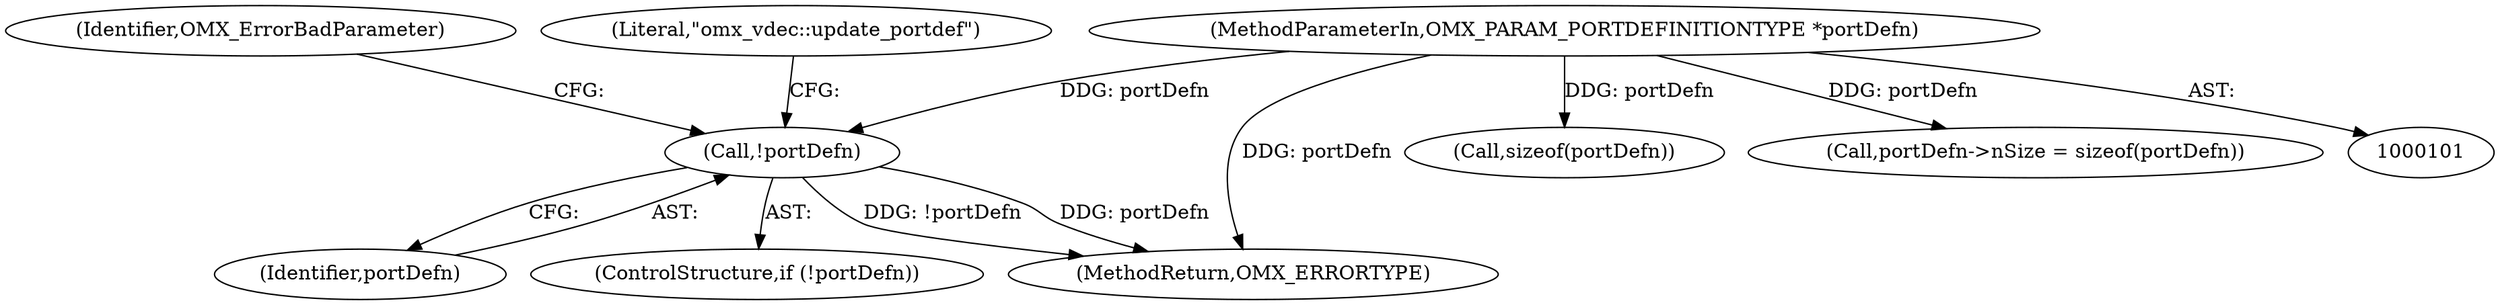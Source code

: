 digraph "0_Android_560ccdb509a7b86186fac0fce1b25bd9a3e6a6e8_3@pointer" {
"1000110" [label="(Call,!portDefn)"];
"1000102" [label="(MethodParameterIn,OMX_PARAM_PORTDEFINITIONTYPE *portDefn)"];
"1000110" [label="(Call,!portDefn)"];
"1000114" [label="(Identifier,OMX_ErrorBadParameter)"];
"1000111" [label="(Identifier,portDefn)"];
"1000128" [label="(Call,sizeof(portDefn))"];
"1000116" [label="(Literal,\"omx_vdec::update_portdef\")"];
"1000124" [label="(Call,portDefn->nSize = sizeof(portDefn))"];
"1000109" [label="(ControlStructure,if (!portDefn))"];
"1000102" [label="(MethodParameterIn,OMX_PARAM_PORTDEFINITIONTYPE *portDefn)"];
"1000641" [label="(MethodReturn,OMX_ERRORTYPE)"];
"1000110" -> "1000109"  [label="AST: "];
"1000110" -> "1000111"  [label="CFG: "];
"1000111" -> "1000110"  [label="AST: "];
"1000114" -> "1000110"  [label="CFG: "];
"1000116" -> "1000110"  [label="CFG: "];
"1000110" -> "1000641"  [label="DDG: !portDefn"];
"1000110" -> "1000641"  [label="DDG: portDefn"];
"1000102" -> "1000110"  [label="DDG: portDefn"];
"1000102" -> "1000101"  [label="AST: "];
"1000102" -> "1000641"  [label="DDG: portDefn"];
"1000102" -> "1000124"  [label="DDG: portDefn"];
"1000102" -> "1000128"  [label="DDG: portDefn"];
}
